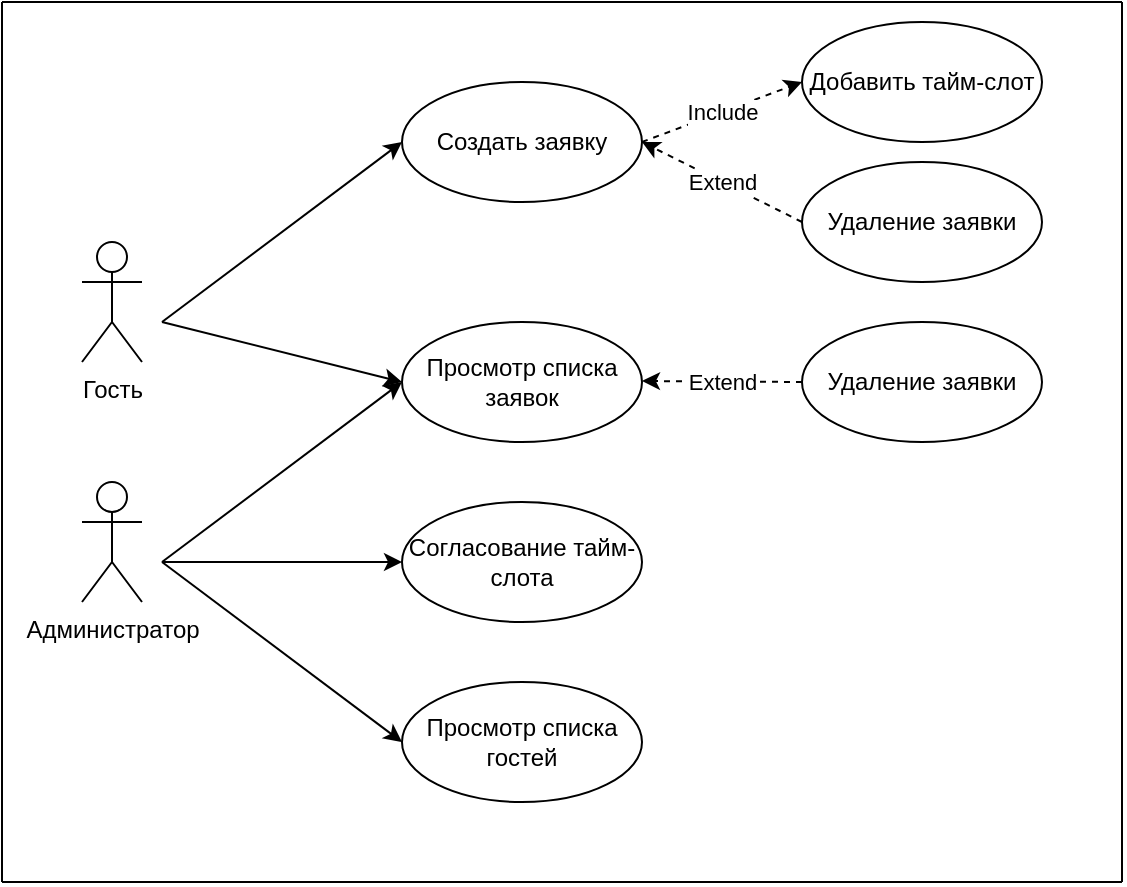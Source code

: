 <mxfile version="15.7.0" type="device"><diagram id="cpJT4qkXAqC06p_1DIus" name="Page-1"><mxGraphModel dx="1422" dy="794" grid="1" gridSize="10" guides="1" tooltips="1" connect="1" arrows="1" fold="1" page="1" pageScale="1" pageWidth="827" pageHeight="1169" math="0" shadow="0"><root><mxCell id="0"/><mxCell id="1" parent="0"/><mxCell id="Q-m18Wowy5bCz2OaLGPg-2" value="Гость" style="shape=umlActor;verticalLabelPosition=bottom;verticalAlign=top;html=1;outlineConnect=0;" parent="1" vertex="1"><mxGeometry x="40" y="160" width="30" height="60" as="geometry"/></mxCell><mxCell id="Q-m18Wowy5bCz2OaLGPg-4" value="" style="endArrow=classic;html=1;rounded=0;entryX=0;entryY=0.5;entryDx=0;entryDy=0;" parent="1" target="Q-m18Wowy5bCz2OaLGPg-11" edge="1"><mxGeometry width="50" height="50" relative="1" as="geometry"><mxPoint x="80" y="200" as="sourcePoint"/><mxPoint x="236.718" y="133.282" as="targetPoint"/><Array as="points"/></mxGeometry></mxCell><mxCell id="Q-m18Wowy5bCz2OaLGPg-5" value="" style="endArrow=none;html=1;rounded=0;" parent="1" edge="1"><mxGeometry width="50" height="50" relative="1" as="geometry"><mxPoint y="480" as="sourcePoint"/><mxPoint y="40" as="targetPoint"/></mxGeometry></mxCell><mxCell id="Q-m18Wowy5bCz2OaLGPg-6" value="" style="endArrow=none;html=1;rounded=0;" parent="1" edge="1"><mxGeometry width="50" height="50" relative="1" as="geometry"><mxPoint y="40" as="sourcePoint"/><mxPoint x="560" y="40" as="targetPoint"/></mxGeometry></mxCell><mxCell id="Q-m18Wowy5bCz2OaLGPg-7" value="" style="endArrow=none;html=1;rounded=0;" parent="1" edge="1"><mxGeometry width="50" height="50" relative="1" as="geometry"><mxPoint x="560" y="480" as="sourcePoint"/><mxPoint x="560" y="40" as="targetPoint"/></mxGeometry></mxCell><mxCell id="Q-m18Wowy5bCz2OaLGPg-8" value="" style="endArrow=none;html=1;rounded=0;" parent="1" edge="1"><mxGeometry width="50" height="50" relative="1" as="geometry"><mxPoint y="480" as="sourcePoint"/><mxPoint x="560" y="480" as="targetPoint"/></mxGeometry></mxCell><mxCell id="Q-m18Wowy5bCz2OaLGPg-11" value="Создать заявку" style="ellipse;whiteSpace=wrap;html=1;" parent="1" vertex="1"><mxGeometry x="200" y="80" width="120" height="60" as="geometry"/></mxCell><mxCell id="Q-m18Wowy5bCz2OaLGPg-12" value="Добавить тайм-слот" style="ellipse;whiteSpace=wrap;html=1;" parent="1" vertex="1"><mxGeometry x="400" y="50" width="120" height="60" as="geometry"/></mxCell><mxCell id="Q-m18Wowy5bCz2OaLGPg-14" value="Просмотр списка заявок" style="ellipse;whiteSpace=wrap;html=1;" parent="1" vertex="1"><mxGeometry x="200" y="200" width="120" height="60" as="geometry"/></mxCell><mxCell id="Q-m18Wowy5bCz2OaLGPg-15" value="Просмотр списка гостей" style="ellipse;whiteSpace=wrap;html=1;" parent="1" vertex="1"><mxGeometry x="200" y="380" width="120" height="60" as="geometry"/></mxCell><mxCell id="Q-m18Wowy5bCz2OaLGPg-17" value="Удаление заявки" style="ellipse;whiteSpace=wrap;html=1;" parent="1" vertex="1"><mxGeometry x="400" y="200" width="120" height="60" as="geometry"/></mxCell><mxCell id="Q-m18Wowy5bCz2OaLGPg-18" value="Согласование тайм-слота" style="ellipse;whiteSpace=wrap;html=1;" parent="1" vertex="1"><mxGeometry x="200" y="290" width="120" height="60" as="geometry"/></mxCell><mxCell id="Q-m18Wowy5bCz2OaLGPg-19" value="" style="endArrow=classic;html=1;rounded=0;entryX=0;entryY=0.5;entryDx=0;entryDy=0;" parent="1" target="Q-m18Wowy5bCz2OaLGPg-14" edge="1"><mxGeometry width="50" height="50" relative="1" as="geometry"><mxPoint x="80" y="200" as="sourcePoint"/><mxPoint x="440" y="340" as="targetPoint"/></mxGeometry></mxCell><mxCell id="Q-m18Wowy5bCz2OaLGPg-21" value="" style="endArrow=classic;html=1;rounded=0;entryX=0;entryY=0.5;entryDx=0;entryDy=0;" parent="1" target="Q-m18Wowy5bCz2OaLGPg-14" edge="1"><mxGeometry width="50" height="50" relative="1" as="geometry"><mxPoint x="80" y="320" as="sourcePoint"/><mxPoint x="200" y="200" as="targetPoint"/></mxGeometry></mxCell><mxCell id="Q-m18Wowy5bCz2OaLGPg-22" value="" style="endArrow=classic;html=1;rounded=0;entryX=0;entryY=0.5;entryDx=0;entryDy=0;" parent="1" target="Q-m18Wowy5bCz2OaLGPg-18" edge="1"><mxGeometry width="50" height="50" relative="1" as="geometry"><mxPoint x="80" y="320" as="sourcePoint"/><mxPoint x="440" y="340" as="targetPoint"/></mxGeometry></mxCell><mxCell id="Q-m18Wowy5bCz2OaLGPg-25" value="" style="endArrow=classic;html=1;rounded=0;entryX=0;entryY=0.5;entryDx=0;entryDy=0;" parent="1" target="Q-m18Wowy5bCz2OaLGPg-15" edge="1"><mxGeometry width="50" height="50" relative="1" as="geometry"><mxPoint x="80" y="320" as="sourcePoint"/><mxPoint x="440" y="340" as="targetPoint"/></mxGeometry></mxCell><mxCell id="Q-m18Wowy5bCz2OaLGPg-34" value="" style="endArrow=classic;html=1;rounded=1;jumpStyle=none;entryX=0;entryY=0.5;entryDx=0;entryDy=0;dashed=1;exitX=1;exitY=0.5;exitDx=0;exitDy=0;" parent="1" source="Q-m18Wowy5bCz2OaLGPg-11" target="Q-m18Wowy5bCz2OaLGPg-12" edge="1"><mxGeometry relative="1" as="geometry"><mxPoint x="330" y="70" as="sourcePoint"/><mxPoint x="300" y="110" as="targetPoint"/></mxGeometry></mxCell><mxCell id="Q-m18Wowy5bCz2OaLGPg-35" value="Include" style="edgeLabel;resizable=0;html=1;align=center;verticalAlign=middle;" parent="Q-m18Wowy5bCz2OaLGPg-34" connectable="0" vertex="1"><mxGeometry relative="1" as="geometry"/></mxCell><mxCell id="Q-m18Wowy5bCz2OaLGPg-42" value="" style="endArrow=classic;html=1;rounded=1;jumpStyle=none;dashed=1;" parent="1" edge="1"><mxGeometry relative="1" as="geometry"><mxPoint x="400" y="230" as="sourcePoint"/><mxPoint x="320" y="229.5" as="targetPoint"/></mxGeometry></mxCell><mxCell id="Q-m18Wowy5bCz2OaLGPg-43" value="Extend" style="edgeLabel;resizable=0;html=1;align=center;verticalAlign=middle;" parent="Q-m18Wowy5bCz2OaLGPg-42" connectable="0" vertex="1"><mxGeometry relative="1" as="geometry"/></mxCell><mxCell id="PpHLv1GWIaWJo4VV4az_-1" value="Администратор" style="shape=umlActor;verticalLabelPosition=bottom;verticalAlign=top;html=1;outlineConnect=0;" vertex="1" parent="1"><mxGeometry x="40" y="280" width="30" height="60" as="geometry"/></mxCell><mxCell id="PpHLv1GWIaWJo4VV4az_-3" value="Удаление заявки" style="ellipse;whiteSpace=wrap;html=1;" vertex="1" parent="1"><mxGeometry x="400" y="120" width="120" height="60" as="geometry"/></mxCell><mxCell id="PpHLv1GWIaWJo4VV4az_-5" value="" style="endArrow=classic;html=1;rounded=1;jumpStyle=none;dashed=1;entryX=1;entryY=0.5;entryDx=0;entryDy=0;exitX=0;exitY=0.5;exitDx=0;exitDy=0;" edge="1" parent="1" source="PpHLv1GWIaWJo4VV4az_-3" target="Q-m18Wowy5bCz2OaLGPg-11"><mxGeometry relative="1" as="geometry"><mxPoint x="400" y="159.5" as="sourcePoint"/><mxPoint x="320" y="159" as="targetPoint"/></mxGeometry></mxCell><mxCell id="PpHLv1GWIaWJo4VV4az_-6" value="Extend" style="edgeLabel;resizable=0;html=1;align=center;verticalAlign=middle;" connectable="0" vertex="1" parent="PpHLv1GWIaWJo4VV4az_-5"><mxGeometry relative="1" as="geometry"/></mxCell></root></mxGraphModel></diagram></mxfile>